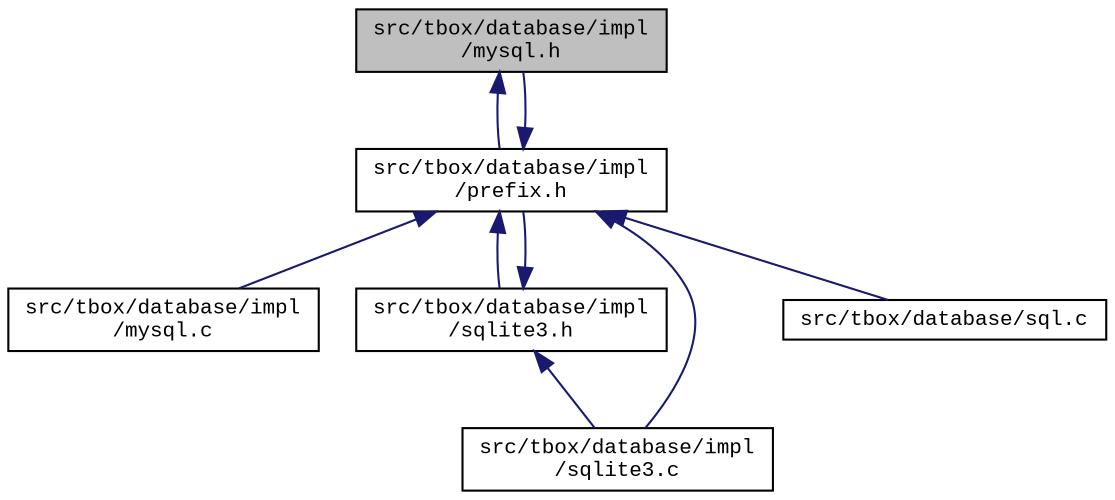 digraph "src/tbox/database/impl/mysql.h"
{
  edge [fontname="CourierNew",fontsize="10",labelfontname="CourierNew",labelfontsize="10"];
  node [fontname="CourierNew",fontsize="10",shape=record];
  Node1 [label="src/tbox/database/impl\l/mysql.h",height=0.2,width=0.4,color="black", fillcolor="grey75", style="filled" fontcolor="black"];
  Node1 -> Node2 [dir="back",color="midnightblue",fontsize="10",style="solid",fontname="CourierNew"];
  Node2 [label="src/tbox/database/impl\l/prefix.h",height=0.2,width=0.4,color="black", fillcolor="white", style="filled",URL="$da/d2f/database_2impl_2prefix_8h_source.html"];
  Node2 -> Node3 [dir="back",color="midnightblue",fontsize="10",style="solid",fontname="CourierNew"];
  Node3 [label="src/tbox/database/impl\l/mysql.c",height=0.2,width=0.4,color="black", fillcolor="white", style="filled",URL="$da/dd4/mysql_8c.html"];
  Node2 -> Node4 [dir="back",color="midnightblue",fontsize="10",style="solid",fontname="CourierNew"];
  Node4 [label="src/tbox/database/impl\l/sqlite3.h",height=0.2,width=0.4,color="black", fillcolor="white", style="filled",URL="$de/dd3/sqlite3_8h.html"];
  Node4 -> Node2 [dir="back",color="midnightblue",fontsize="10",style="solid",fontname="CourierNew"];
  Node4 -> Node5 [dir="back",color="midnightblue",fontsize="10",style="solid",fontname="CourierNew"];
  Node5 [label="src/tbox/database/impl\l/sqlite3.c",height=0.2,width=0.4,color="black", fillcolor="white", style="filled",URL="$db/d1b/sqlite3_8c.html"];
  Node2 -> Node1 [dir="back",color="midnightblue",fontsize="10",style="solid",fontname="CourierNew"];
  Node2 -> Node5 [dir="back",color="midnightblue",fontsize="10",style="solid",fontname="CourierNew"];
  Node2 -> Node6 [dir="back",color="midnightblue",fontsize="10",style="solid",fontname="CourierNew"];
  Node6 [label="src/tbox/database/sql.c",height=0.2,width=0.4,color="black", fillcolor="white", style="filled",URL="$d2/dcc/sql_8c.html"];
}
